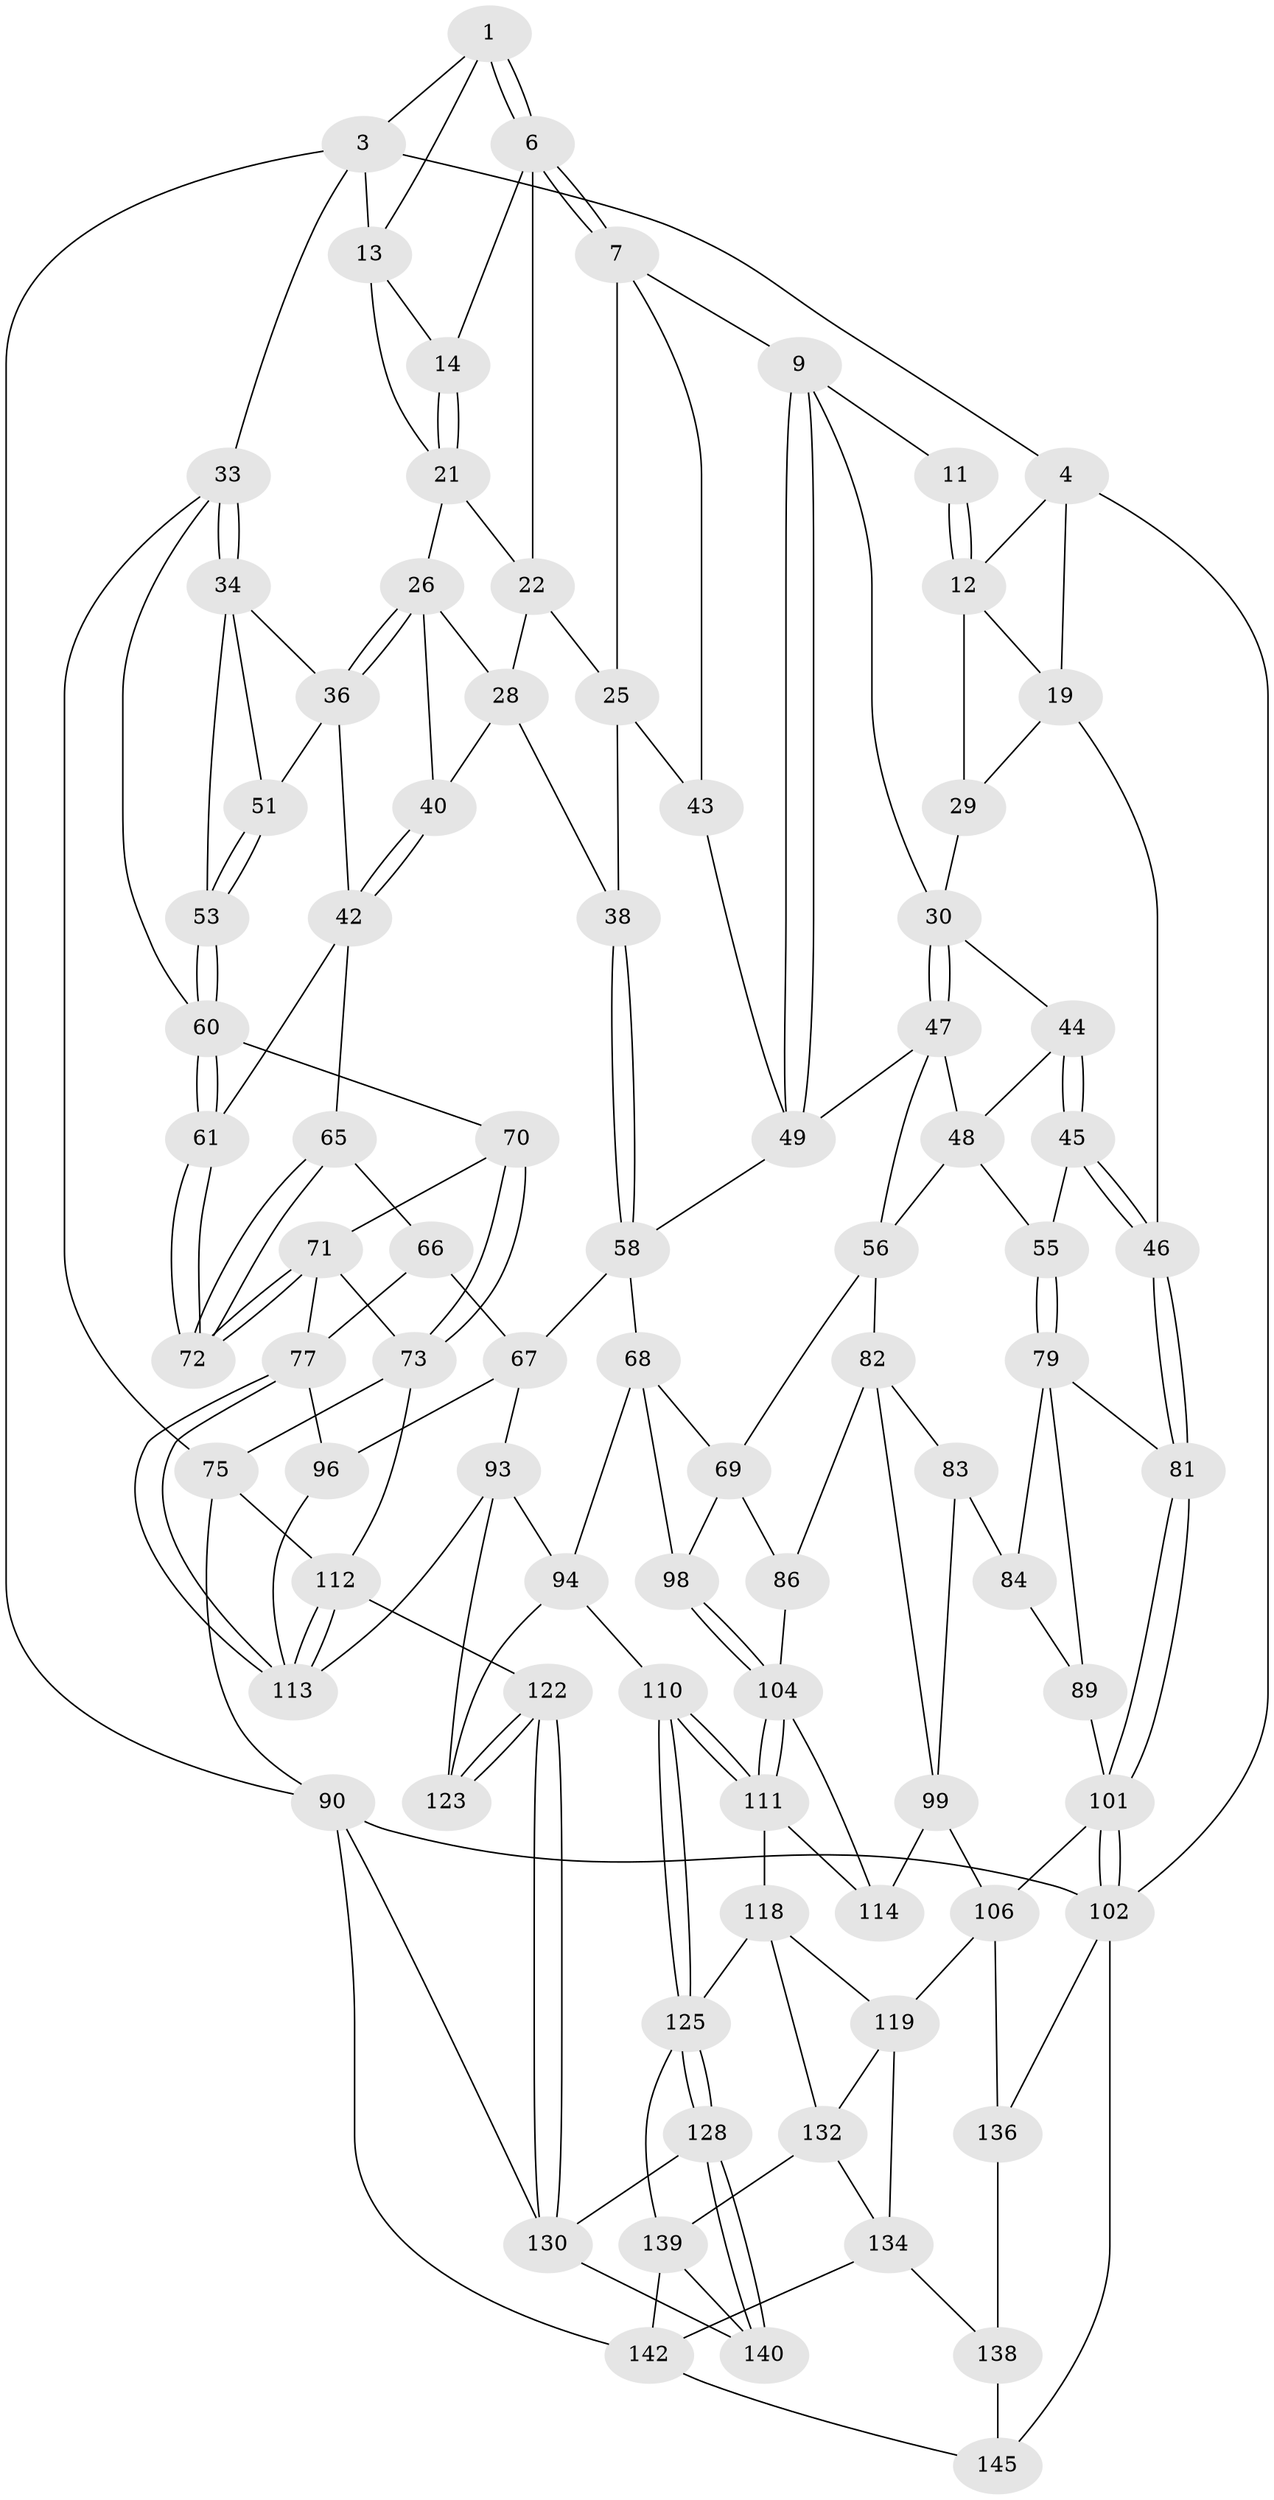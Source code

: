 // Generated by graph-tools (version 1.1) at 2025/24/03/03/25 07:24:39]
// undirected, 86 vertices, 189 edges
graph export_dot {
graph [start="1"]
  node [color=gray90,style=filled];
  1 [pos="+0.6045008007075665+0",super="+2"];
  3 [pos="+1+0",super="+17"];
  4 [pos="+0+0",super="+5"];
  6 [pos="+0.5234842847634128+0.10829920899373628",super="+15"];
  7 [pos="+0.48017655320904523+0.1746097051295317",super="+8"];
  9 [pos="+0.4022396951781553+0.19852687184119833",super="+10"];
  11 [pos="+0.27611307839380345+0.1045727955710043"];
  12 [pos="+0.23178230737050243+0",super="+18"];
  13 [pos="+0.7253715821162916+0.005887302427898064",super="+16"];
  14 [pos="+0.7543817240987981+0.10854404954661477"];
  19 [pos="+0+0.19197129324987075",super="+20"];
  21 [pos="+0.7843174412853291+0.14467815863253417",super="+23"];
  22 [pos="+0.6701434861731281+0.20241616539422755",super="+24"];
  25 [pos="+0.522518272149997+0.20603663739771022",super="+39"];
  26 [pos="+0.8093010120980544+0.22113079829238003",super="+27"];
  28 [pos="+0.6721451657949223+0.2581989981569272",super="+37"];
  29 [pos="+0.2177900129205802+0.15742401865528477",super="+32"];
  30 [pos="+0.22970664657444725+0.29931385395948984",super="+31"];
  33 [pos="+1+0.2836641829038589",super="+63"];
  34 [pos="+1+0.3218952405394338",super="+35"];
  36 [pos="+0.8155619276228051+0.24567498848848324",super="+41"];
  38 [pos="+0.6198899688595734+0.38676612712865893"];
  40 [pos="+0.6961924416863049+0.386330271162617"];
  42 [pos="+0.696480129389806+0.3864608328581757",super="+62"];
  43 [pos="+0.5122807154899788+0.34865096702459425"];
  44 [pos="+0.13864089483927294+0.3208601843197925"];
  45 [pos="+0+0.3612543069789075"];
  46 [pos="+0+0.31159560219531135"];
  47 [pos="+0.2401184174904844+0.3405360285495106",super="+50"];
  48 [pos="+0.19552268218373506+0.38626550984718855",super="+54"];
  49 [pos="+0.3732611016330776+0.37245190308410003",super="+52"];
  51 [pos="+0.8308114918404961+0.31543409357310737"];
  53 [pos="+0.8540016525085555+0.39717907871716945"];
  55 [pos="+0.14273755532894522+0.4773034889919669"];
  56 [pos="+0.2737986958492078+0.4870064571563665",super="+57"];
  58 [pos="+0.5439710846857999+0.4916707814205843",super="+59"];
  60 [pos="+0.8494334652530363+0.4093864153001787",super="+64"];
  61 [pos="+0.8194921924240348+0.42298364803468386"];
  65 [pos="+0.7151081236672294+0.4893748519788466"];
  66 [pos="+0.7130476107125279+0.4926487556609668"];
  67 [pos="+0.6182472383334864+0.5430718808697909",super="+92"];
  68 [pos="+0.4984987803198529+0.5174437823029574",super="+95"];
  69 [pos="+0.2844977354792728+0.4950755983487559",super="+85"];
  70 [pos="+0.8886702583472632+0.475342893522894"];
  71 [pos="+0.8174891645707021+0.5596188272897314",super="+76"];
  72 [pos="+0.7958552013442378+0.5043975507978186"];
  73 [pos="+1+0.5634662730108021",super="+74"];
  75 [pos="+1+0.6024590721051558",super="+91"];
  77 [pos="+0.7948223608363763+0.6046618870340285",super="+78"];
  79 [pos="+0.12502024937248093+0.5229031879836454",super="+80"];
  81 [pos="+0+0.5361450611637396"];
  82 [pos="+0.24522597119712686+0.5842348729374994",super="+87"];
  83 [pos="+0.15793153125530685+0.5874432733005014",super="+97"];
  84 [pos="+0.12925035880682392+0.5467024361331876",super="+88"];
  86 [pos="+0.37467939881814744+0.5909681035742996"];
  89 [pos="+0.06055197943740158+0.6350245636962827"];
  90 [pos="+1+1",super="+146"];
  93 [pos="+0.6528564562579634+0.6863245945464045",super="+116"];
  94 [pos="+0.6086427487551553+0.7163585449790147",super="+109"];
  96 [pos="+0.7193965027978809+0.6398776008172135"];
  98 [pos="+0.4546372459190293+0.5788360062867224"];
  99 [pos="+0.2590643954983521+0.6695481892637393",super="+100"];
  101 [pos="+0+0.7902814473446881",super="+108"];
  102 [pos="+0+0.8043321700681004",super="+103"];
  104 [pos="+0.4673590504767096+0.6899429625061975",super="+105"];
  106 [pos="+0.12579560796801056+0.7780551715422785",super="+107"];
  110 [pos="+0.5494222874581098+0.7788455602216997"];
  111 [pos="+0.4884572099080362+0.7410299668471946",super="+117"];
  112 [pos="+0.9083500255233781+0.7147736627169508",super="+121"];
  113 [pos="+0.904875956344757+0.7141205153618148",super="+115"];
  114 [pos="+0.3258483556922076+0.7206292019175586"];
  118 [pos="+0.3476501875831467+0.7715617511552374",super="+127"];
  119 [pos="+0.31663243318624346+0.8303623411026961",super="+120"];
  122 [pos="+0.8156722748272869+0.9046548628439439"];
  123 [pos="+0.7696062752178632+0.8218654578447482",super="+124"];
  125 [pos="+0.5494250104304165+0.8162849766333246",super="+126"];
  128 [pos="+0.5556226608011935+0.825824226409696",super="+129"];
  130 [pos="+0.7591449175539591+1",super="+131"];
  132 [pos="+0.3879719224628062+0.8620670019873655",super="+133"];
  134 [pos="+0.33321586682539006+0.9681416300464797",super="+135"];
  136 [pos="+0.1205782331990616+0.8162344248786151",super="+137"];
  138 [pos="+0.20856040799781503+0.9349265940946785",super="+144"];
  139 [pos="+0.45589482965878947+0.9040439075640239",super="+141"];
  140 [pos="+0.5718148570217139+0.8707150790313614"];
  142 [pos="+0.40217788799004656+1",super="+143"];
  145 [pos="+0.11199771570719257+1"];
  1 -- 6;
  1 -- 6;
  1 -- 3;
  1 -- 13;
  3 -- 4;
  3 -- 90;
  3 -- 33;
  3 -- 13;
  4 -- 102;
  4 -- 19;
  4 -- 12;
  6 -- 7;
  6 -- 7;
  6 -- 22;
  6 -- 14;
  7 -- 25;
  7 -- 9;
  7 -- 43;
  9 -- 49;
  9 -- 49;
  9 -- 11;
  9 -- 30;
  11 -- 12;
  11 -- 12;
  12 -- 19;
  12 -- 29;
  13 -- 14;
  13 -- 21;
  14 -- 21;
  14 -- 21;
  19 -- 46;
  19 -- 29;
  21 -- 22;
  21 -- 26;
  22 -- 25;
  22 -- 28;
  25 -- 43;
  25 -- 38;
  26 -- 36;
  26 -- 36;
  26 -- 40;
  26 -- 28;
  28 -- 40;
  28 -- 38;
  29 -- 30;
  30 -- 47;
  30 -- 47;
  30 -- 44;
  33 -- 34;
  33 -- 34;
  33 -- 75;
  33 -- 60;
  34 -- 53;
  34 -- 51;
  34 -- 36;
  36 -- 42;
  36 -- 51;
  38 -- 58;
  38 -- 58;
  40 -- 42;
  40 -- 42;
  42 -- 65;
  42 -- 61;
  43 -- 49;
  44 -- 45;
  44 -- 45;
  44 -- 48;
  45 -- 46;
  45 -- 46;
  45 -- 55;
  46 -- 81;
  46 -- 81;
  47 -- 48;
  47 -- 56;
  47 -- 49;
  48 -- 55;
  48 -- 56;
  49 -- 58;
  51 -- 53;
  51 -- 53;
  53 -- 60;
  53 -- 60;
  55 -- 79;
  55 -- 79;
  56 -- 69;
  56 -- 82;
  58 -- 67;
  58 -- 68;
  60 -- 61;
  60 -- 61;
  60 -- 70;
  61 -- 72;
  61 -- 72;
  65 -- 66;
  65 -- 72;
  65 -- 72;
  66 -- 67;
  66 -- 77;
  67 -- 96;
  67 -- 93;
  68 -- 69;
  68 -- 98;
  68 -- 94;
  69 -- 98;
  69 -- 86;
  70 -- 71;
  70 -- 73;
  70 -- 73;
  71 -- 72;
  71 -- 72;
  71 -- 73;
  71 -- 77;
  73 -- 112;
  73 -- 75;
  75 -- 90;
  75 -- 112;
  77 -- 113;
  77 -- 113;
  77 -- 96;
  79 -- 84;
  79 -- 81;
  79 -- 89;
  81 -- 101;
  81 -- 101;
  82 -- 83;
  82 -- 99;
  82 -- 86;
  83 -- 84 [weight=2];
  83 -- 99;
  84 -- 89;
  86 -- 104;
  89 -- 101;
  90 -- 102;
  90 -- 142;
  90 -- 130;
  93 -- 94;
  93 -- 123;
  93 -- 113;
  94 -- 110;
  94 -- 123;
  96 -- 113;
  98 -- 104;
  98 -- 104;
  99 -- 114;
  99 -- 106;
  101 -- 102;
  101 -- 102;
  101 -- 106;
  102 -- 145;
  102 -- 136;
  104 -- 111;
  104 -- 111;
  104 -- 114;
  106 -- 119;
  106 -- 136;
  110 -- 111;
  110 -- 111;
  110 -- 125;
  110 -- 125;
  111 -- 114;
  111 -- 118;
  112 -- 113;
  112 -- 113;
  112 -- 122;
  118 -- 119;
  118 -- 132;
  118 -- 125;
  119 -- 132;
  119 -- 134;
  122 -- 123;
  122 -- 123;
  122 -- 130;
  122 -- 130;
  125 -- 128;
  125 -- 128;
  125 -- 139;
  128 -- 140;
  128 -- 140;
  128 -- 130;
  130 -- 140;
  132 -- 139;
  132 -- 134;
  134 -- 138;
  134 -- 142;
  136 -- 138 [weight=2];
  138 -- 145;
  139 -- 140;
  139 -- 142;
  142 -- 145;
}
